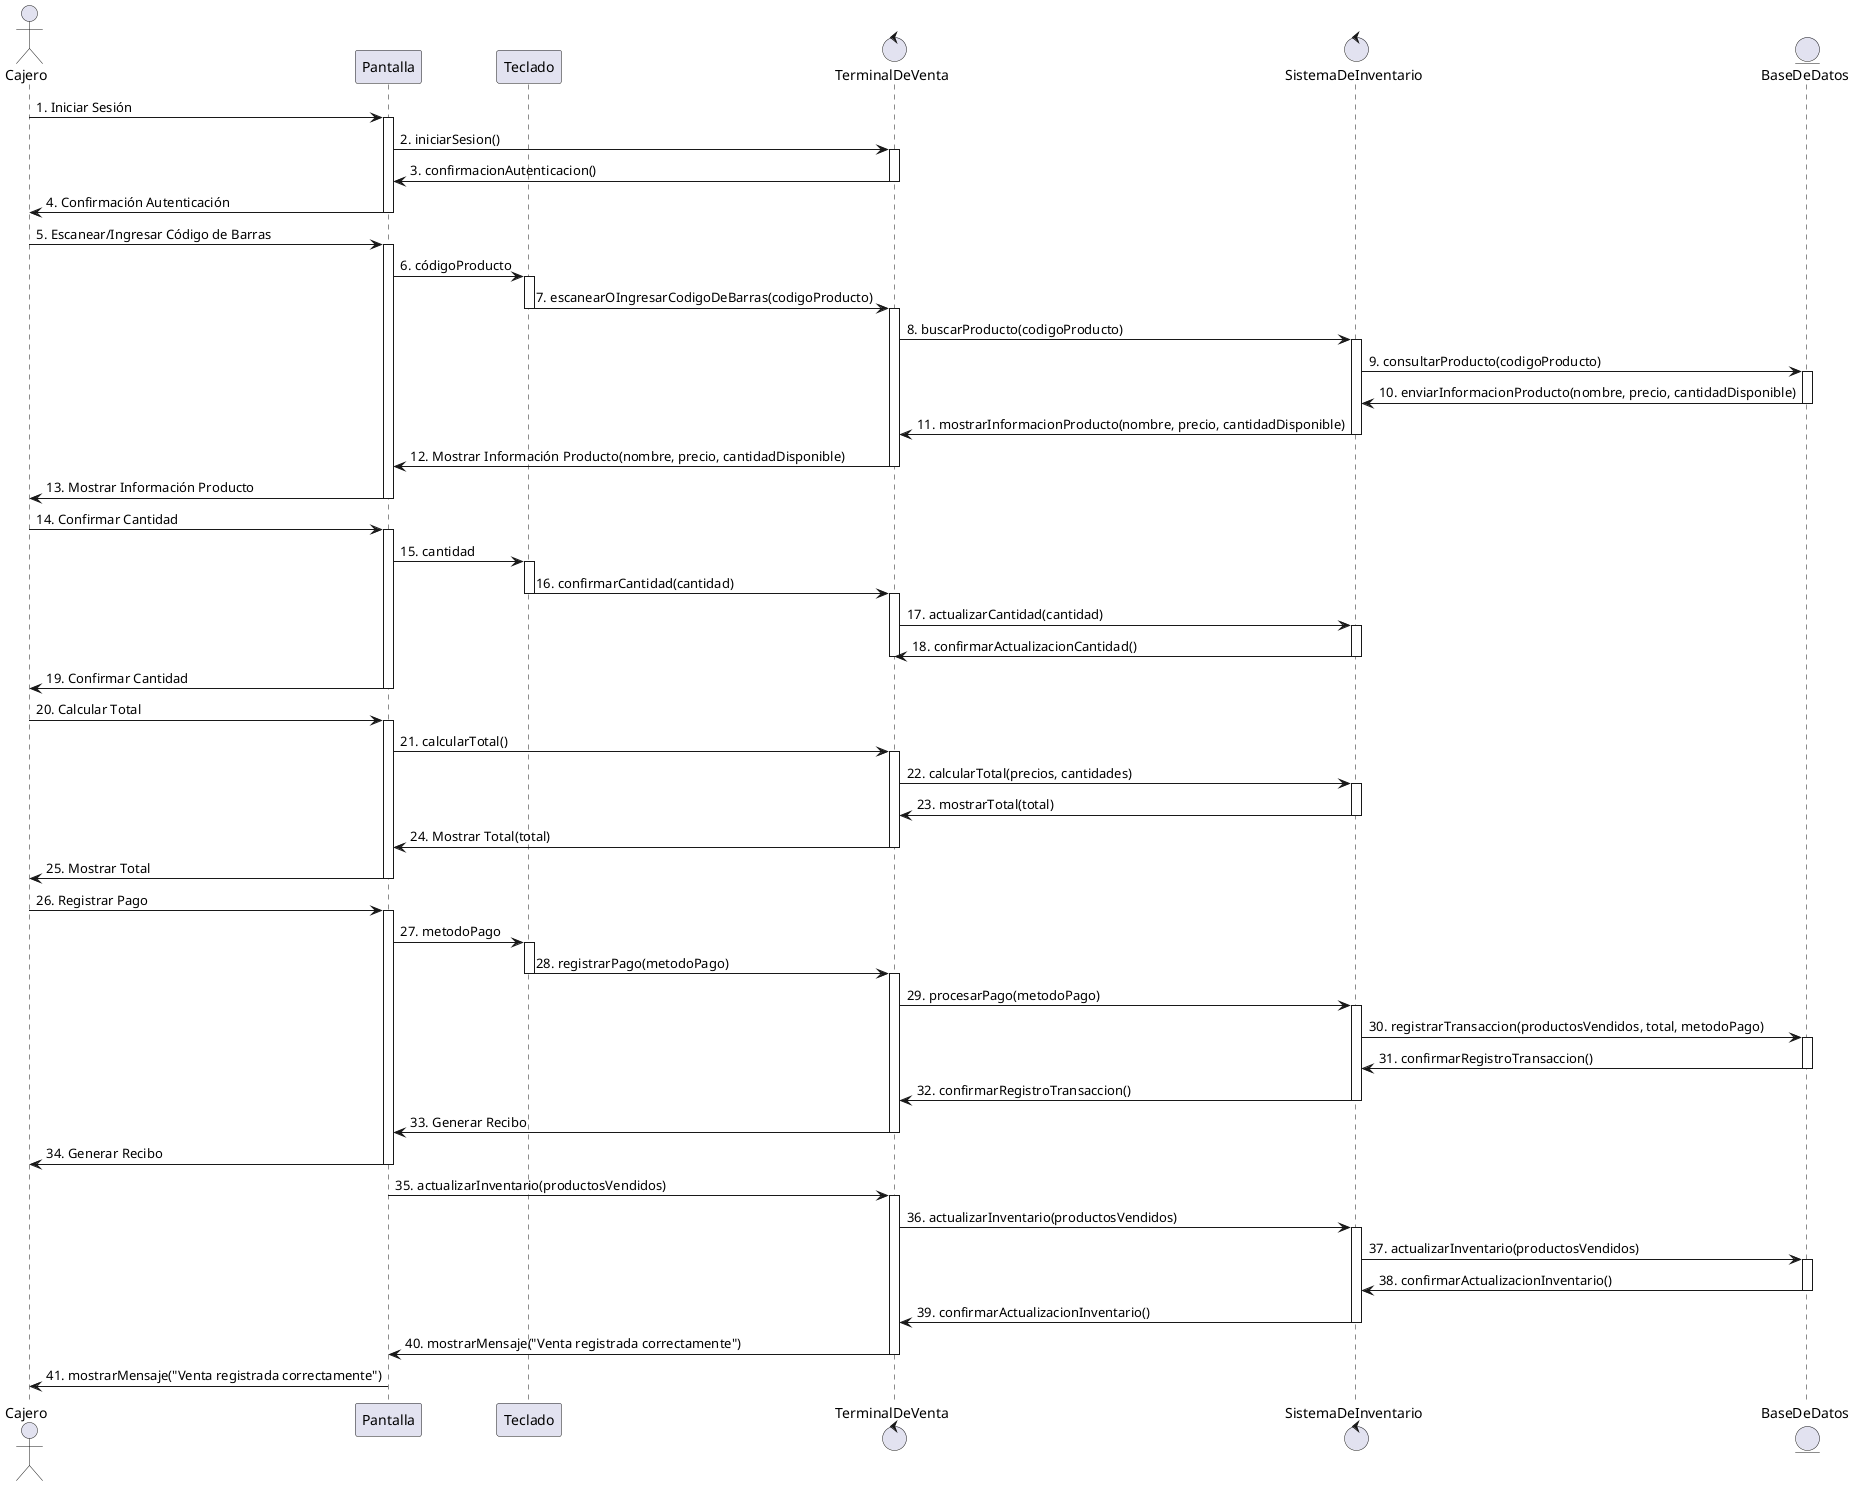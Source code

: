 @startuml "Registrar Venta"

actor Cajero
participant Pantalla
participant Teclado
control TerminalDeVenta
control SistemaDeInventario
entity BaseDeDatos

Cajero -> Pantalla : 1. Iniciar Sesión
activate Pantalla

Pantalla -> TerminalDeVenta : 2. iniciarSesion()
activate TerminalDeVenta

TerminalDeVenta -> Pantalla : 3. confirmacionAutenticacion()
deactivate TerminalDeVenta
Pantalla -> Cajero : 4. Confirmación Autenticación
deactivate Pantalla

Cajero -> Pantalla : 5. Escanear/Ingresar Código de Barras
activate Pantalla

Pantalla -> Teclado : 6. códigoProducto
activate Teclado

Teclado -> TerminalDeVenta : 7. escanearOIngresarCodigoDeBarras(codigoProducto)
deactivate Teclado
activate TerminalDeVenta

TerminalDeVenta -> SistemaDeInventario : 8. buscarProducto(codigoProducto)
activate SistemaDeInventario

SistemaDeInventario -> BaseDeDatos : 9. consultarProducto(codigoProducto)
activate BaseDeDatos

BaseDeDatos -> SistemaDeInventario : 10. enviarInformacionProducto(nombre, precio, cantidadDisponible)
deactivate BaseDeDatos

SistemaDeInventario -> TerminalDeVenta : 11. mostrarInformacionProducto(nombre, precio, cantidadDisponible)
deactivate SistemaDeInventario

TerminalDeVenta -> Pantalla : 12. Mostrar Información Producto(nombre, precio, cantidadDisponible)
deactivate TerminalDeVenta
Pantalla -> Cajero : 13. Mostrar Información Producto
deactivate Pantalla

Cajero -> Pantalla : 14. Confirmar Cantidad
activate Pantalla

Pantalla -> Teclado : 15. cantidad
activate Teclado

Teclado -> TerminalDeVenta : 16. confirmarCantidad(cantidad)
deactivate Teclado
activate TerminalDeVenta

TerminalDeVenta -> SistemaDeInventario : 17. actualizarCantidad(cantidad)
activate SistemaDeInventario

SistemaDeInventario -> TerminalDeVenta : 18. confirmarActualizacionCantidad()
deactivate SistemaDeInventario
deactivate TerminalDeVenta

Pantalla -> Cajero : 19. Confirmar Cantidad
deactivate Pantalla

Cajero -> Pantalla : 20. Calcular Total
activate Pantalla

Pantalla -> TerminalDeVenta : 21. calcularTotal()
activate TerminalDeVenta

TerminalDeVenta -> SistemaDeInventario : 22. calcularTotal(precios, cantidades)
activate SistemaDeInventario

SistemaDeInventario -> TerminalDeVenta : 23. mostrarTotal(total)
deactivate SistemaDeInventario

TerminalDeVenta -> Pantalla : 24. Mostrar Total(total)
deactivate TerminalDeVenta
Pantalla -> Cajero : 25. Mostrar Total
deactivate Pantalla

Cajero -> Pantalla : 26. Registrar Pago
activate Pantalla

Pantalla -> Teclado : 27. metodoPago
activate Teclado

Teclado -> TerminalDeVenta : 28. registrarPago(metodoPago)
deactivate Teclado
activate TerminalDeVenta

TerminalDeVenta -> SistemaDeInventario : 29. procesarPago(metodoPago)
activate SistemaDeInventario

SistemaDeInventario -> BaseDeDatos : 30. registrarTransaccion(productosVendidos, total, metodoPago)
activate BaseDeDatos

BaseDeDatos -> SistemaDeInventario : 31. confirmarRegistroTransaccion()
deactivate BaseDeDatos

SistemaDeInventario -> TerminalDeVenta : 32. confirmarRegistroTransaccion()
deactivate SistemaDeInventario

TerminalDeVenta -> Pantalla : 33. Generar Recibo
deactivate TerminalDeVenta
Pantalla -> Cajero : 34. Generar Recibo
deactivate Pantalla

Pantalla -> TerminalDeVenta : 35. actualizarInventario(productosVendidos)
activate TerminalDeVenta

TerminalDeVenta -> SistemaDeInventario : 36. actualizarInventario(productosVendidos)
activate SistemaDeInventario

SistemaDeInventario -> BaseDeDatos : 37. actualizarInventario(productosVendidos)
activate BaseDeDatos

BaseDeDatos -> SistemaDeInventario : 38. confirmarActualizacionInventario()
deactivate BaseDeDatos

SistemaDeInventario -> TerminalDeVenta : 39. confirmarActualizacionInventario()
deactivate SistemaDeInventario

TerminalDeVenta -> Pantalla : 40. mostrarMensaje("Venta registrada correctamente")
deactivate TerminalDeVenta
Pantalla -> Cajero : 41. mostrarMensaje("Venta registrada correctamente")
deactivate Pantalla

@enduml
